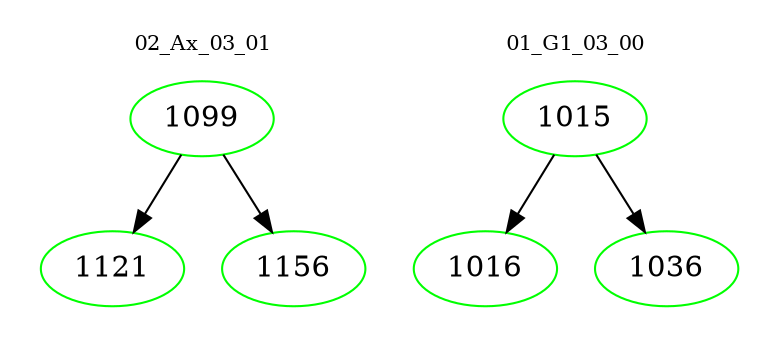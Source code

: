 digraph{
subgraph cluster_0 {
color = white
label = "02_Ax_03_01";
fontsize=10;
T0_1099 [label="1099", color="green"]
T0_1099 -> T0_1121 [color="black"]
T0_1121 [label="1121", color="green"]
T0_1099 -> T0_1156 [color="black"]
T0_1156 [label="1156", color="green"]
}
subgraph cluster_1 {
color = white
label = "01_G1_03_00";
fontsize=10;
T1_1015 [label="1015", color="green"]
T1_1015 -> T1_1016 [color="black"]
T1_1016 [label="1016", color="green"]
T1_1015 -> T1_1036 [color="black"]
T1_1036 [label="1036", color="green"]
}
}
